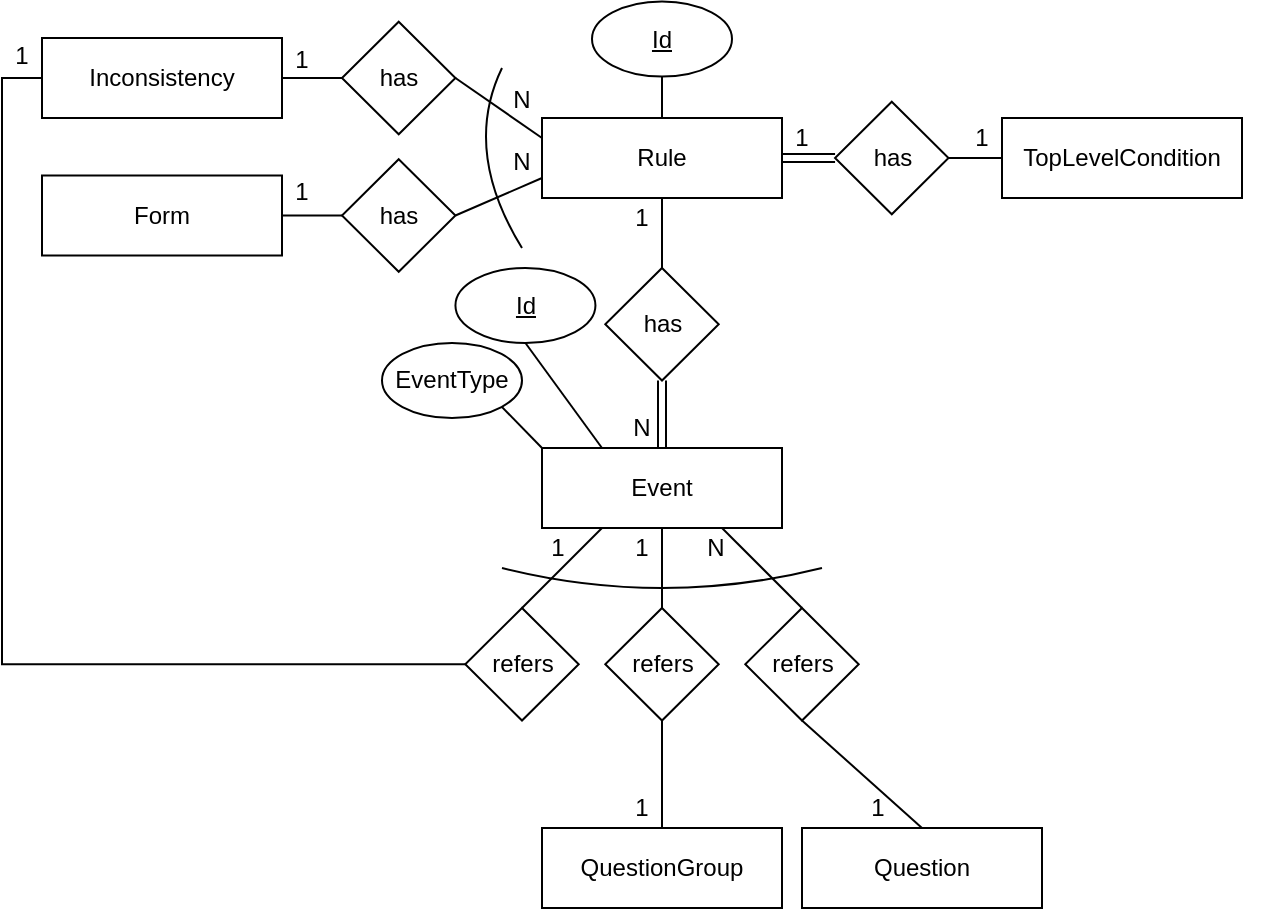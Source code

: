 <mxfile version="24.7.5">
  <diagram name="Page-1" id="Ggm8vnjdGkJ98hT2o5NO">
    <mxGraphModel dx="875" dy="471" grid="1" gridSize="10" guides="1" tooltips="1" connect="1" arrows="1" fold="1" page="1" pageScale="1" pageWidth="827" pageHeight="1169" math="0" shadow="0">
      <root>
        <mxCell id="0" />
        <mxCell id="1" parent="0" />
        <mxCell id="B0HwnlrY3ajrPPypWIH2-1" style="rounded=0;orthogonalLoop=1;jettySize=auto;html=1;exitX=1;exitY=0.5;exitDx=0;exitDy=0;entryX=0;entryY=0.75;entryDx=0;entryDy=0;endArrow=none;endFill=0;" parent="1" source="B0HwnlrY3ajrPPypWIH2-94" target="B0HwnlrY3ajrPPypWIH2-5" edge="1">
          <mxGeometry relative="1" as="geometry">
            <mxPoint x="693.47" y="363.75" as="sourcePoint" />
            <mxPoint x="693" y="339.25" as="targetPoint" />
          </mxGeometry>
        </mxCell>
        <mxCell id="B0HwnlrY3ajrPPypWIH2-2" value="N" style="text;html=1;align=center;verticalAlign=middle;whiteSpace=wrap;rounded=0;" parent="1" vertex="1">
          <mxGeometry x="710" y="326.75" width="20" height="20" as="geometry" />
        </mxCell>
        <mxCell id="B0HwnlrY3ajrPPypWIH2-3" value="" style="rounded=0;orthogonalLoop=1;jettySize=auto;html=1;endArrow=none;endFill=0;" parent="1" source="B0HwnlrY3ajrPPypWIH2-5" target="B0HwnlrY3ajrPPypWIH2-8" edge="1">
          <mxGeometry relative="1" as="geometry" />
        </mxCell>
        <mxCell id="B0HwnlrY3ajrPPypWIH2-4" style="edgeStyle=orthogonalEdgeStyle;rounded=0;orthogonalLoop=1;jettySize=auto;html=1;exitX=1;exitY=0.5;exitDx=0;exitDy=0;entryX=0;entryY=0.5;entryDx=0;entryDy=0;endArrow=none;endFill=0;shape=link;" parent="1" source="B0HwnlrY3ajrPPypWIH2-5" target="B0HwnlrY3ajrPPypWIH2-90" edge="1">
          <mxGeometry relative="1" as="geometry">
            <mxPoint x="876.53" y="335" as="targetPoint" />
          </mxGeometry>
        </mxCell>
        <mxCell id="B0HwnlrY3ajrPPypWIH2-5" value="Rule" style="rounded=0;whiteSpace=wrap;html=1;" parent="1" vertex="1">
          <mxGeometry x="730" y="315" width="120" height="40" as="geometry" />
        </mxCell>
        <mxCell id="B0HwnlrY3ajrPPypWIH2-6" value="N" style="text;html=1;align=center;verticalAlign=middle;whiteSpace=wrap;rounded=0;" parent="1" vertex="1">
          <mxGeometry x="710" y="295.5" width="20" height="20" as="geometry" />
        </mxCell>
        <mxCell id="B0HwnlrY3ajrPPypWIH2-7" value="" style="endArrow=none;html=1;rounded=0;curved=1;" parent="1" edge="1">
          <mxGeometry width="50" height="50" relative="1" as="geometry">
            <mxPoint x="720" y="380" as="sourcePoint" />
            <mxPoint x="710" y="290" as="targetPoint" />
            <Array as="points">
              <mxPoint x="690" y="331.25" />
            </Array>
          </mxGeometry>
        </mxCell>
        <mxCell id="B0HwnlrY3ajrPPypWIH2-8" value="&lt;u&gt;Id&lt;/u&gt;" style="ellipse;whiteSpace=wrap;html=1;" parent="1" vertex="1">
          <mxGeometry x="755" y="256.75" width="70" height="37.5" as="geometry" />
        </mxCell>
        <mxCell id="B0HwnlrY3ajrPPypWIH2-10" value="Inconsistency" style="rounded=0;whiteSpace=wrap;html=1;" parent="1" vertex="1">
          <mxGeometry x="480" y="275" width="120" height="40" as="geometry" />
        </mxCell>
        <mxCell id="B0HwnlrY3ajrPPypWIH2-11" style="rounded=0;orthogonalLoop=1;jettySize=auto;html=1;exitX=0;exitY=0.25;exitDx=0;exitDy=0;entryX=1;entryY=0.5;entryDx=0;entryDy=0;endArrow=none;endFill=0;" parent="1" source="B0HwnlrY3ajrPPypWIH2-5" target="B0HwnlrY3ajrPPypWIH2-93" edge="1">
          <mxGeometry relative="1" as="geometry">
            <mxPoint x="704" y="320.25" as="sourcePoint" />
            <mxPoint x="693.47" y="298" as="targetPoint" />
          </mxGeometry>
        </mxCell>
        <mxCell id="B0HwnlrY3ajrPPypWIH2-12" style="rounded=0;orthogonalLoop=1;jettySize=auto;html=1;entryX=1;entryY=0.5;entryDx=0;entryDy=0;endArrow=none;endFill=0;exitX=0;exitY=0.5;exitDx=0;exitDy=0;" parent="1" source="B0HwnlrY3ajrPPypWIH2-93" target="B0HwnlrY3ajrPPypWIH2-10" edge="1">
          <mxGeometry relative="1" as="geometry">
            <mxPoint x="630" y="287" as="sourcePoint" />
          </mxGeometry>
        </mxCell>
        <mxCell id="B0HwnlrY3ajrPPypWIH2-95" style="edgeStyle=orthogonalEdgeStyle;rounded=0;orthogonalLoop=1;jettySize=auto;html=1;exitX=1;exitY=0.5;exitDx=0;exitDy=0;entryX=0;entryY=0.5;entryDx=0;entryDy=0;endArrow=none;endFill=0;" parent="1" source="B0HwnlrY3ajrPPypWIH2-13" target="B0HwnlrY3ajrPPypWIH2-94" edge="1">
          <mxGeometry relative="1" as="geometry" />
        </mxCell>
        <mxCell id="B0HwnlrY3ajrPPypWIH2-13" value="Form" style="rounded=0;whiteSpace=wrap;html=1;" parent="1" vertex="1">
          <mxGeometry x="480" y="343.75" width="120" height="40" as="geometry" />
        </mxCell>
        <mxCell id="B0HwnlrY3ajrPPypWIH2-14" value="1" style="text;html=1;align=center;verticalAlign=middle;whiteSpace=wrap;rounded=0;" parent="1" vertex="1">
          <mxGeometry x="600" y="275.5" width="20" height="20" as="geometry" />
        </mxCell>
        <mxCell id="B0HwnlrY3ajrPPypWIH2-15" value="1" style="text;html=1;align=center;verticalAlign=middle;whiteSpace=wrap;rounded=0;" parent="1" vertex="1">
          <mxGeometry x="600" y="343.13" width="20" height="16.87" as="geometry" />
        </mxCell>
        <mxCell id="B0HwnlrY3ajrPPypWIH2-20" value="TopLevelCondition" style="rounded=0;whiteSpace=wrap;html=1;" parent="1" vertex="1">
          <mxGeometry x="960" y="315" width="120" height="40" as="geometry" />
        </mxCell>
        <mxCell id="B0HwnlrY3ajrPPypWIH2-21" value="1" style="text;html=1;align=center;verticalAlign=middle;whiteSpace=wrap;rounded=0;" parent="1" vertex="1">
          <mxGeometry x="850" y="315" width="20" height="20" as="geometry" />
        </mxCell>
        <mxCell id="B0HwnlrY3ajrPPypWIH2-22" value="1" style="text;html=1;align=center;verticalAlign=middle;whiteSpace=wrap;rounded=0;" parent="1" vertex="1">
          <mxGeometry x="940" y="315" width="20" height="20" as="geometry" />
        </mxCell>
        <mxCell id="B0HwnlrY3ajrPPypWIH2-47" style="edgeStyle=orthogonalEdgeStyle;rounded=0;orthogonalLoop=1;jettySize=auto;html=1;exitX=0.5;exitY=1;exitDx=0;exitDy=0;" parent="1" edge="1">
          <mxGeometry relative="1" as="geometry">
            <mxPoint x="1080" y="395" as="sourcePoint" />
            <mxPoint x="1080" y="395" as="targetPoint" />
          </mxGeometry>
        </mxCell>
        <mxCell id="B0HwnlrY3ajrPPypWIH2-58" value="Question" style="rounded=0;whiteSpace=wrap;html=1;" parent="1" vertex="1">
          <mxGeometry x="860" y="670" width="120" height="40" as="geometry" />
        </mxCell>
        <mxCell id="B0HwnlrY3ajrPPypWIH2-73" style="edgeStyle=orthogonalEdgeStyle;rounded=0;orthogonalLoop=1;jettySize=auto;html=1;exitX=0.5;exitY=0;exitDx=0;exitDy=0;entryX=0.5;entryY=1;entryDx=0;entryDy=0;endArrow=none;endFill=0;" parent="1" source="B0HwnlrY3ajrPPypWIH2-75" target="B0HwnlrY3ajrPPypWIH2-5" edge="1">
          <mxGeometry relative="1" as="geometry" />
        </mxCell>
        <mxCell id="B0HwnlrY3ajrPPypWIH2-74" style="edgeStyle=orthogonalEdgeStyle;rounded=0;orthogonalLoop=1;jettySize=auto;html=1;exitX=0.5;exitY=1;exitDx=0;exitDy=0;entryX=0.5;entryY=0;entryDx=0;entryDy=0;endArrow=none;endFill=0;shape=link;" parent="1" source="B0HwnlrY3ajrPPypWIH2-75" target="B0HwnlrY3ajrPPypWIH2-77" edge="1">
          <mxGeometry relative="1" as="geometry" />
        </mxCell>
        <mxCell id="B0HwnlrY3ajrPPypWIH2-75" value="has" style="rhombus;whiteSpace=wrap;html=1;" parent="1" vertex="1">
          <mxGeometry x="761.64" y="390" width="56.72" height="56.25" as="geometry" />
        </mxCell>
        <mxCell id="B0HwnlrY3ajrPPypWIH2-88" style="rounded=0;orthogonalLoop=1;jettySize=auto;html=1;exitX=0.75;exitY=1;exitDx=0;exitDy=0;entryX=0.5;entryY=0;entryDx=0;entryDy=0;endArrow=none;endFill=0;" parent="1" source="B0HwnlrY3ajrPPypWIH2-77" target="B0HwnlrY3ajrPPypWIH2-86" edge="1">
          <mxGeometry relative="1" as="geometry" />
        </mxCell>
        <mxCell id="B0HwnlrY3ajrPPypWIH2-99" style="rounded=0;orthogonalLoop=1;jettySize=auto;html=1;exitX=0.25;exitY=1;exitDx=0;exitDy=0;entryX=0.5;entryY=0;entryDx=0;entryDy=0;endArrow=none;endFill=0;" parent="1" source="B0HwnlrY3ajrPPypWIH2-77" target="B0HwnlrY3ajrPPypWIH2-98" edge="1">
          <mxGeometry relative="1" as="geometry" />
        </mxCell>
        <mxCell id="B0HwnlrY3ajrPPypWIH2-102" style="edgeStyle=orthogonalEdgeStyle;rounded=0;orthogonalLoop=1;jettySize=auto;html=1;exitX=0.5;exitY=1;exitDx=0;exitDy=0;entryX=0.5;entryY=0;entryDx=0;entryDy=0;endArrow=none;endFill=0;" parent="1" source="B0HwnlrY3ajrPPypWIH2-77" target="B0HwnlrY3ajrPPypWIH2-101" edge="1">
          <mxGeometry relative="1" as="geometry" />
        </mxCell>
        <mxCell id="B0HwnlrY3ajrPPypWIH2-77" value="Event" style="rounded=0;whiteSpace=wrap;html=1;" parent="1" vertex="1">
          <mxGeometry x="730" y="480" width="120" height="40" as="geometry" />
        </mxCell>
        <mxCell id="B0HwnlrY3ajrPPypWIH2-78" style="rounded=0;orthogonalLoop=1;jettySize=auto;html=1;exitX=0.5;exitY=1;exitDx=0;exitDy=0;entryX=0.25;entryY=0;entryDx=0;entryDy=0;endArrow=none;endFill=0;" parent="1" source="B0HwnlrY3ajrPPypWIH2-79" target="B0HwnlrY3ajrPPypWIH2-77" edge="1">
          <mxGeometry relative="1" as="geometry" />
        </mxCell>
        <mxCell id="B0HwnlrY3ajrPPypWIH2-79" value="&lt;u&gt;Id&lt;/u&gt;" style="ellipse;whiteSpace=wrap;html=1;" parent="1" vertex="1">
          <mxGeometry x="686.72" y="390" width="70" height="37.5" as="geometry" />
        </mxCell>
        <mxCell id="B0HwnlrY3ajrPPypWIH2-80" style="rounded=0;orthogonalLoop=1;jettySize=auto;html=1;exitX=1;exitY=1;exitDx=0;exitDy=0;entryX=0;entryY=0;entryDx=0;entryDy=0;endArrow=none;endFill=0;" parent="1" source="B0HwnlrY3ajrPPypWIH2-81" target="B0HwnlrY3ajrPPypWIH2-77" edge="1">
          <mxGeometry relative="1" as="geometry" />
        </mxCell>
        <mxCell id="B0HwnlrY3ajrPPypWIH2-81" value="EventType" style="ellipse;whiteSpace=wrap;html=1;" parent="1" vertex="1">
          <mxGeometry x="650" y="427.5" width="70" height="37.5" as="geometry" />
        </mxCell>
        <mxCell id="B0HwnlrY3ajrPPypWIH2-84" value="1" style="text;html=1;align=center;verticalAlign=middle;whiteSpace=wrap;rounded=0;" parent="1" vertex="1">
          <mxGeometry x="770" y="355" width="20" height="20" as="geometry" />
        </mxCell>
        <mxCell id="B0HwnlrY3ajrPPypWIH2-85" value="N" style="text;html=1;align=center;verticalAlign=middle;whiteSpace=wrap;rounded=0;" parent="1" vertex="1">
          <mxGeometry x="770" y="460" width="20" height="20" as="geometry" />
        </mxCell>
        <mxCell id="B0HwnlrY3ajrPPypWIH2-89" style="rounded=0;orthogonalLoop=1;jettySize=auto;html=1;exitX=0.5;exitY=1;exitDx=0;exitDy=0;entryX=0.5;entryY=0;entryDx=0;entryDy=0;endArrow=none;endFill=0;" parent="1" source="B0HwnlrY3ajrPPypWIH2-86" target="B0HwnlrY3ajrPPypWIH2-58" edge="1">
          <mxGeometry relative="1" as="geometry" />
        </mxCell>
        <mxCell id="B0HwnlrY3ajrPPypWIH2-86" value="refers" style="rhombus;whiteSpace=wrap;html=1;" parent="1" vertex="1">
          <mxGeometry x="831.64" y="560" width="56.72" height="56.25" as="geometry" />
        </mxCell>
        <mxCell id="B0HwnlrY3ajrPPypWIH2-92" style="edgeStyle=orthogonalEdgeStyle;rounded=0;orthogonalLoop=1;jettySize=auto;html=1;exitX=1;exitY=0.5;exitDx=0;exitDy=0;entryX=0;entryY=0.5;entryDx=0;entryDy=0;endArrow=none;endFill=0;" parent="1" source="B0HwnlrY3ajrPPypWIH2-90" target="B0HwnlrY3ajrPPypWIH2-20" edge="1">
          <mxGeometry relative="1" as="geometry" />
        </mxCell>
        <mxCell id="B0HwnlrY3ajrPPypWIH2-90" value="has" style="rhombus;whiteSpace=wrap;html=1;" parent="1" vertex="1">
          <mxGeometry x="876.53" y="306.88" width="56.72" height="56.25" as="geometry" />
        </mxCell>
        <mxCell id="B0HwnlrY3ajrPPypWIH2-93" value="has" style="rhombus;whiteSpace=wrap;html=1;" parent="1" vertex="1">
          <mxGeometry x="630" y="266.88" width="56.72" height="56.25" as="geometry" />
        </mxCell>
        <mxCell id="B0HwnlrY3ajrPPypWIH2-94" value="has" style="rhombus;whiteSpace=wrap;html=1;" parent="1" vertex="1">
          <mxGeometry x="630" y="335.63" width="56.72" height="56.25" as="geometry" />
        </mxCell>
        <mxCell id="B0HwnlrY3ajrPPypWIH2-96" value="N" style="text;html=1;align=center;verticalAlign=middle;whiteSpace=wrap;rounded=0;" parent="1" vertex="1">
          <mxGeometry x="807" y="520" width="20" height="20" as="geometry" />
        </mxCell>
        <mxCell id="B0HwnlrY3ajrPPypWIH2-97" value="1" style="text;html=1;align=center;verticalAlign=middle;whiteSpace=wrap;rounded=0;" parent="1" vertex="1">
          <mxGeometry x="888.36" y="650" width="20" height="20" as="geometry" />
        </mxCell>
        <mxCell id="B0HwnlrY3ajrPPypWIH2-100" style="edgeStyle=orthogonalEdgeStyle;rounded=0;orthogonalLoop=1;jettySize=auto;html=1;exitX=0;exitY=0.5;exitDx=0;exitDy=0;entryX=0;entryY=0.5;entryDx=0;entryDy=0;endArrow=none;endFill=0;" parent="1" source="B0HwnlrY3ajrPPypWIH2-98" target="B0HwnlrY3ajrPPypWIH2-10" edge="1">
          <mxGeometry relative="1" as="geometry" />
        </mxCell>
        <mxCell id="B0HwnlrY3ajrPPypWIH2-98" value="refers" style="rhombus;whiteSpace=wrap;html=1;" parent="1" vertex="1">
          <mxGeometry x="691.64" y="560" width="56.72" height="56.25" as="geometry" />
        </mxCell>
        <mxCell id="B0HwnlrY3ajrPPypWIH2-104" style="edgeStyle=orthogonalEdgeStyle;rounded=0;orthogonalLoop=1;jettySize=auto;html=1;exitX=0.5;exitY=1;exitDx=0;exitDy=0;entryX=0.5;entryY=0;entryDx=0;entryDy=0;endArrow=none;endFill=0;" parent="1" source="B0HwnlrY3ajrPPypWIH2-101" target="B0HwnlrY3ajrPPypWIH2-103" edge="1">
          <mxGeometry relative="1" as="geometry" />
        </mxCell>
        <mxCell id="B0HwnlrY3ajrPPypWIH2-101" value="refers" style="rhombus;whiteSpace=wrap;html=1;" parent="1" vertex="1">
          <mxGeometry x="761.64" y="560" width="56.72" height="56.25" as="geometry" />
        </mxCell>
        <mxCell id="B0HwnlrY3ajrPPypWIH2-103" value="QuestionGroup" style="rounded=0;whiteSpace=wrap;html=1;" parent="1" vertex="1">
          <mxGeometry x="730" y="670" width="120" height="40" as="geometry" />
        </mxCell>
        <mxCell id="B0HwnlrY3ajrPPypWIH2-105" value="1" style="text;html=1;align=center;verticalAlign=middle;whiteSpace=wrap;rounded=0;" parent="1" vertex="1">
          <mxGeometry x="728.36" y="520" width="20" height="20" as="geometry" />
        </mxCell>
        <mxCell id="B0HwnlrY3ajrPPypWIH2-106" value="1" style="text;html=1;align=center;verticalAlign=middle;whiteSpace=wrap;rounded=0;" parent="1" vertex="1">
          <mxGeometry x="770" y="650" width="20" height="20" as="geometry" />
        </mxCell>
        <mxCell id="B0HwnlrY3ajrPPypWIH2-107" value="1" style="text;html=1;align=center;verticalAlign=middle;whiteSpace=wrap;rounded=0;" parent="1" vertex="1">
          <mxGeometry x="770" y="520" width="20" height="20" as="geometry" />
        </mxCell>
        <mxCell id="B0HwnlrY3ajrPPypWIH2-108" value="1" style="text;html=1;align=center;verticalAlign=middle;whiteSpace=wrap;rounded=0;" parent="1" vertex="1">
          <mxGeometry x="460" y="274.25" width="20" height="20" as="geometry" />
        </mxCell>
        <mxCell id="gBUjVpgYvw5NzijuVzpN-1" value="" style="endArrow=none;html=1;rounded=0;curved=1;" edge="1" parent="1">
          <mxGeometry width="50" height="50" relative="1" as="geometry">
            <mxPoint x="710" y="540" as="sourcePoint" />
            <mxPoint x="870" y="540" as="targetPoint" />
            <Array as="points">
              <mxPoint x="790" y="560" />
            </Array>
          </mxGeometry>
        </mxCell>
      </root>
    </mxGraphModel>
  </diagram>
</mxfile>
